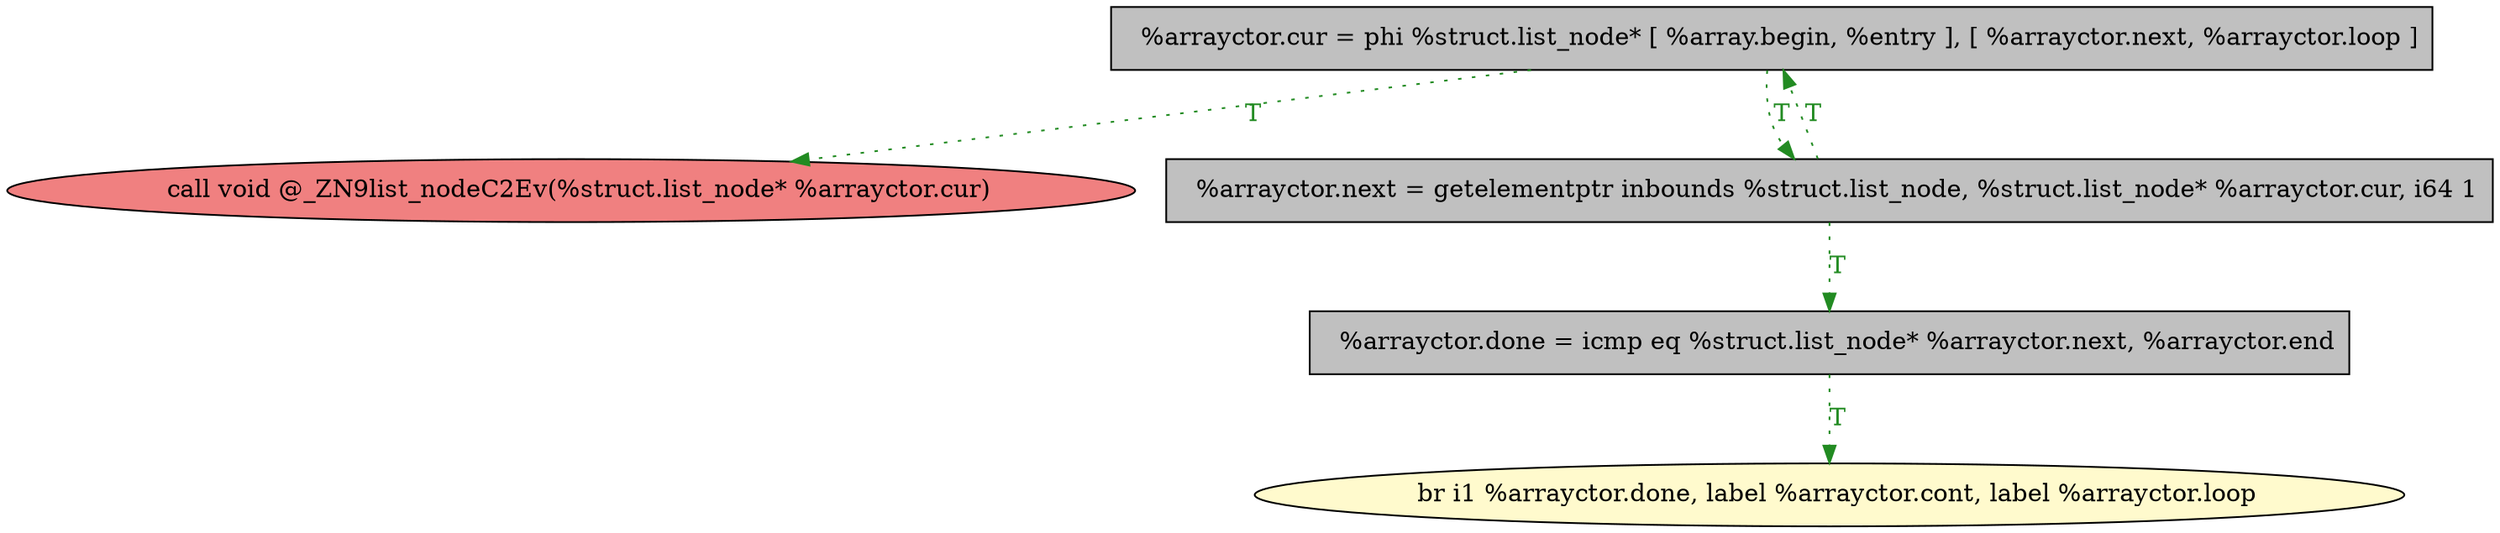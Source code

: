 
digraph G {


node622 [fillcolor=lightcoral,label="  call void @_ZN9list_nodeC2Ev(%struct.list_node* %arrayctor.cur)",shape=ellipse,style=filled ]
node621 [fillcolor=grey,label="  %arrayctor.done = icmp eq %struct.list_node* %arrayctor.next, %arrayctor.end",shape=rectangle,style=filled ]
node620 [fillcolor=grey,label="  %arrayctor.cur = phi %struct.list_node* [ %array.begin, %entry ], [ %arrayctor.next, %arrayctor.loop ]",shape=rectangle,style=filled ]
node618 [fillcolor=lemonchiffon,label="  br i1 %arrayctor.done, label %arrayctor.cont, label %arrayctor.loop",shape=ellipse,style=filled ]
node619 [fillcolor=grey,label="  %arrayctor.next = getelementptr inbounds %struct.list_node, %struct.list_node* %arrayctor.cur, i64 1",shape=rectangle,style=filled ]

node620->node619 [style=dotted,color=forestgreen,label="T",fontcolor=forestgreen ]
node619->node621 [style=dotted,color=forestgreen,label="T",fontcolor=forestgreen ]
node619->node620 [style=dotted,color=forestgreen,label="T",fontcolor=forestgreen ]
node621->node618 [style=dotted,color=forestgreen,label="T",fontcolor=forestgreen ]
node620->node622 [style=dotted,color=forestgreen,label="T",fontcolor=forestgreen ]


}
